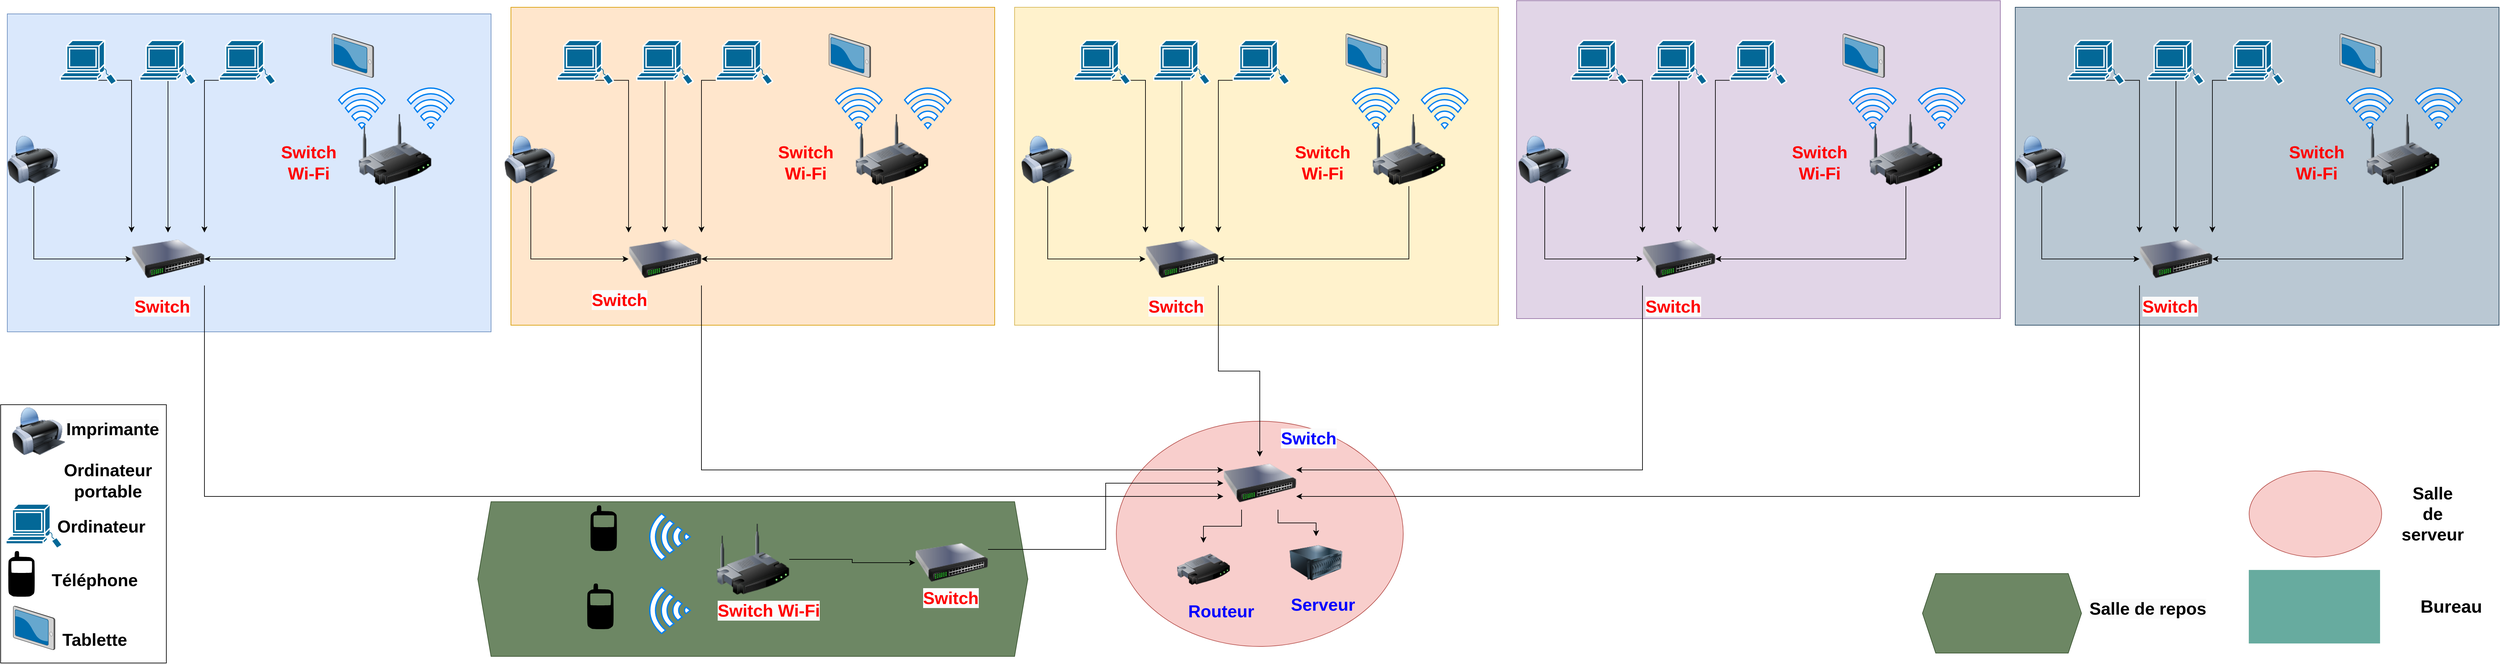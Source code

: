 <mxfile version="22.0.6" type="google">
  <diagram name="Page-1" id="Qns1BgG_zPjBIW_pc00a">
    <mxGraphModel grid="1" page="1" gridSize="10" guides="1" tooltips="1" connect="1" arrows="1" fold="1" pageScale="1" pageWidth="3800" pageHeight="1000" math="0" shadow="0">
      <root>
        <mxCell id="0" />
        <mxCell id="1" parent="0" />
        <mxCell id="weTA-WJjYGIkqLDmlpAC-170" value="" style="shape=hexagon;perimeter=hexagonPerimeter2;whiteSpace=wrap;html=1;fixedSize=1;fillColor=#6d8764;fontColor=#ffffff;strokeColor=#3A5431;" vertex="1" parent="1">
          <mxGeometry x="720" y="756.5" width="830" height="233.5" as="geometry" />
        </mxCell>
        <mxCell id="weTA-WJjYGIkqLDmlpAC-162" value="" style="rounded=0;whiteSpace=wrap;html=1;fillColor=#dae8fc;strokeColor=#6c8ebf;" vertex="1" parent="1">
          <mxGeometry x="10" y="20" width="730" height="480" as="geometry" />
        </mxCell>
        <mxCell id="weTA-WJjYGIkqLDmlpAC-163" value="" style="rounded=0;whiteSpace=wrap;html=1;fillColor=#ffe6cc;strokeColor=#d79b00;" vertex="1" parent="1">
          <mxGeometry x="770" y="10" width="730" height="480" as="geometry" />
        </mxCell>
        <mxCell id="weTA-WJjYGIkqLDmlpAC-164" value="" style="rounded=0;whiteSpace=wrap;html=1;fillColor=#fff2cc;strokeColor=#d6b656;" vertex="1" parent="1">
          <mxGeometry x="1530" y="10" width="730" height="480" as="geometry" />
        </mxCell>
        <mxCell id="weTA-WJjYGIkqLDmlpAC-165" value="" style="rounded=0;whiteSpace=wrap;html=1;fillColor=#e1d5e7;strokeColor=#9673a6;" vertex="1" parent="1">
          <mxGeometry x="2287.5" width="730" height="480" as="geometry" />
        </mxCell>
        <mxCell id="weTA-WJjYGIkqLDmlpAC-166" value="" style="rounded=0;whiteSpace=wrap;html=1;fillColor=#bac8d3;strokeColor=#23445d;" vertex="1" parent="1">
          <mxGeometry x="3040" y="10" width="730" height="480" as="geometry" />
        </mxCell>
        <mxCell id="weTA-WJjYGIkqLDmlpAC-130" value="" style="ellipse;whiteSpace=wrap;html=1;fillColor=#f8cecc;strokeColor=#b85450;" vertex="1" parent="1">
          <mxGeometry x="1683.54" y="635" width="432.93" height="340" as="geometry" />
        </mxCell>
        <mxCell id="weTA-WJjYGIkqLDmlpAC-15" value="" style="rounded=0;whiteSpace=wrap;html=1;" vertex="1" parent="1">
          <mxGeometry y="610" width="250" height="390" as="geometry" />
        </mxCell>
        <mxCell id="weTA-WJjYGIkqLDmlpAC-31" style="edgeStyle=orthogonalEdgeStyle;rounded=0;orthogonalLoop=1;jettySize=auto;html=1;exitX=0.5;exitY=0.9;exitDx=0;exitDy=0;exitPerimeter=0;entryX=0;entryY=0;entryDx=0;entryDy=0;" edge="1" parent="1" source="weTA-WJjYGIkqLDmlpAC-1" target="weTA-WJjYGIkqLDmlpAC-26">
          <mxGeometry relative="1" as="geometry" />
        </mxCell>
        <mxCell id="weTA-WJjYGIkqLDmlpAC-1" value="" style="shape=mxgraph.cisco.computers_and_peripherals.sun_workstation;html=1;pointerEvents=1;dashed=0;fillColor=#036897;strokeColor=#ffffff;strokeWidth=2;verticalLabelPosition=bottom;verticalAlign=top;align=center;outlineConnect=0;" vertex="1" parent="1">
          <mxGeometry x="90" y="60" width="85" height="67" as="geometry" />
        </mxCell>
        <mxCell id="weTA-WJjYGIkqLDmlpAC-32" style="edgeStyle=orthogonalEdgeStyle;rounded=0;orthogonalLoop=1;jettySize=auto;html=1;exitX=0.5;exitY=0.9;exitDx=0;exitDy=0;exitPerimeter=0;entryX=0.5;entryY=0;entryDx=0;entryDy=0;" edge="1" parent="1" source="weTA-WJjYGIkqLDmlpAC-2" target="weTA-WJjYGIkqLDmlpAC-26">
          <mxGeometry relative="1" as="geometry" />
        </mxCell>
        <mxCell id="weTA-WJjYGIkqLDmlpAC-2" value="" style="shape=mxgraph.cisco.computers_and_peripherals.sun_workstation;html=1;pointerEvents=1;dashed=0;fillColor=#036897;strokeColor=#ffffff;strokeWidth=2;verticalLabelPosition=bottom;verticalAlign=top;align=center;outlineConnect=0;" vertex="1" parent="1">
          <mxGeometry x="210" y="60" width="85" height="67" as="geometry" />
        </mxCell>
        <mxCell id="weTA-WJjYGIkqLDmlpAC-33" style="edgeStyle=orthogonalEdgeStyle;rounded=0;orthogonalLoop=1;jettySize=auto;html=1;exitX=0.5;exitY=0.9;exitDx=0;exitDy=0;exitPerimeter=0;entryX=1;entryY=0;entryDx=0;entryDy=0;" edge="1" parent="1" source="weTA-WJjYGIkqLDmlpAC-3" target="weTA-WJjYGIkqLDmlpAC-26">
          <mxGeometry relative="1" as="geometry" />
        </mxCell>
        <mxCell id="weTA-WJjYGIkqLDmlpAC-3" value="" style="shape=mxgraph.cisco.computers_and_peripherals.sun_workstation;html=1;pointerEvents=1;dashed=0;fillColor=#036897;strokeColor=#ffffff;strokeWidth=2;verticalLabelPosition=bottom;verticalAlign=top;align=center;outlineConnect=0;" vertex="1" parent="1">
          <mxGeometry x="330" y="60" width="85" height="67" as="geometry" />
        </mxCell>
        <mxCell id="weTA-WJjYGIkqLDmlpAC-35" style="edgeStyle=orthogonalEdgeStyle;rounded=0;orthogonalLoop=1;jettySize=auto;html=1;exitX=0.5;exitY=1;exitDx=0;exitDy=0;entryX=0;entryY=0.5;entryDx=0;entryDy=0;" edge="1" parent="1" source="weTA-WJjYGIkqLDmlpAC-4" target="weTA-WJjYGIkqLDmlpAC-26">
          <mxGeometry relative="1" as="geometry" />
        </mxCell>
        <mxCell id="weTA-WJjYGIkqLDmlpAC-4" value="" style="image;html=1;image=img/lib/clip_art/computers/Printer_128x128.png" vertex="1" parent="1">
          <mxGeometry x="10" y="200" width="80" height="80" as="geometry" />
        </mxCell>
        <mxCell id="weTA-WJjYGIkqLDmlpAC-5" value="" style="image;html=1;image=img/lib/clip_art/computers/Server_128x128.png" vertex="1" parent="1">
          <mxGeometry x="1945" y="808.5" width="80" height="80" as="geometry" />
        </mxCell>
        <mxCell id="weTA-WJjYGIkqLDmlpAC-7" value="" style="image;html=1;image=img/lib/clip_art/networking/Router_128x128.png" vertex="1" parent="1">
          <mxGeometry x="1775" y="818.5" width="80" height="80" as="geometry" />
        </mxCell>
        <mxCell id="weTA-WJjYGIkqLDmlpAC-134" style="edgeStyle=orthogonalEdgeStyle;rounded=0;orthogonalLoop=1;jettySize=auto;html=1;exitX=0.25;exitY=1;exitDx=0;exitDy=0;entryX=0.5;entryY=0;entryDx=0;entryDy=0;" edge="1" parent="1" source="weTA-WJjYGIkqLDmlpAC-8" target="weTA-WJjYGIkqLDmlpAC-7">
          <mxGeometry relative="1" as="geometry" />
        </mxCell>
        <mxCell id="weTA-WJjYGIkqLDmlpAC-135" style="edgeStyle=orthogonalEdgeStyle;rounded=0;orthogonalLoop=1;jettySize=auto;html=1;exitX=0.75;exitY=1;exitDx=0;exitDy=0;entryX=0.5;entryY=0;entryDx=0;entryDy=0;" edge="1" parent="1" source="weTA-WJjYGIkqLDmlpAC-8" target="weTA-WJjYGIkqLDmlpAC-5">
          <mxGeometry relative="1" as="geometry" />
        </mxCell>
        <mxCell id="weTA-WJjYGIkqLDmlpAC-8" value="" style="image;html=1;image=img/lib/clip_art/networking/Switch_128x128.png" vertex="1" parent="1">
          <mxGeometry x="1845" y="688.5" width="110" height="80" as="geometry" />
        </mxCell>
        <mxCell id="weTA-WJjYGIkqLDmlpAC-10" value="" style="shape=mxgraph.cisco.computers_and_peripherals.sun_workstation;html=1;pointerEvents=1;dashed=0;fillColor=#036897;strokeColor=#ffffff;strokeWidth=2;verticalLabelPosition=bottom;verticalAlign=top;align=center;outlineConnect=0;" vertex="1" parent="1">
          <mxGeometry x="8" y="760" width="85" height="67" as="geometry" />
        </mxCell>
        <mxCell id="weTA-WJjYGIkqLDmlpAC-11" value="" style="shape=mxgraph.signs.tech.cell_phone;html=1;pointerEvents=1;fillColor=#000000;strokeColor=none;verticalLabelPosition=bottom;verticalAlign=top;align=center;" vertex="1" parent="1">
          <mxGeometry x="11.46" y="831" width="40" height="69" as="geometry" />
        </mxCell>
        <mxCell id="weTA-WJjYGIkqLDmlpAC-34" style="edgeStyle=orthogonalEdgeStyle;rounded=0;orthogonalLoop=1;jettySize=auto;html=1;exitX=0.5;exitY=1;exitDx=0;exitDy=0;entryX=1;entryY=0.5;entryDx=0;entryDy=0;" edge="1" parent="1" source="weTA-WJjYGIkqLDmlpAC-12" target="weTA-WJjYGIkqLDmlpAC-26">
          <mxGeometry relative="1" as="geometry" />
        </mxCell>
        <mxCell id="weTA-WJjYGIkqLDmlpAC-12" value="" style="image;html=1;image=img/lib/clip_art/networking/Wireless_Router_128x128.png" vertex="1" parent="1">
          <mxGeometry x="540" y="170" width="110" height="110" as="geometry" />
        </mxCell>
        <mxCell id="weTA-WJjYGIkqLDmlpAC-14" value="" style="verticalLabelPosition=bottom;sketch=0;aspect=fixed;html=1;verticalAlign=top;strokeColor=none;align=center;outlineConnect=0;shape=mxgraph.citrix.tablet_2;" vertex="1" parent="1">
          <mxGeometry x="19.07" y="914" width="62.93" height="66" as="geometry" />
        </mxCell>
        <mxCell id="weTA-WJjYGIkqLDmlpAC-16" value="" style="shape=image;html=1;verticalAlign=top;verticalLabelPosition=bottom;labelBackgroundColor=#ffffff;imageAspect=0;aspect=fixed;image=https://cdn0.iconfinder.com/data/icons/luisance_pack/128/ordinateur_portable_eteint.png" vertex="1" parent="1">
          <mxGeometry x="8" y="670" width="98" height="98" as="geometry" />
        </mxCell>
        <mxCell id="weTA-WJjYGIkqLDmlpAC-17" value="&lt;font size=&quot;1&quot; style=&quot;&quot;&gt;&lt;b style=&quot;font-size: 26px;&quot;&gt;Ordinateur portable&lt;/b&gt;&lt;/font&gt;" style="text;strokeColor=none;align=center;fillColor=none;html=1;verticalAlign=middle;whiteSpace=wrap;rounded=0;" vertex="1" parent="1">
          <mxGeometry x="132" y="710" width="60" height="30" as="geometry" />
        </mxCell>
        <mxCell id="weTA-WJjYGIkqLDmlpAC-18" value="&lt;font size=&quot;1&quot; style=&quot;&quot;&gt;&lt;b style=&quot;font-size: 26px;&quot;&gt;Ordinateur&lt;/b&gt;&lt;/font&gt;" style="text;strokeColor=none;align=center;fillColor=none;html=1;verticalAlign=middle;whiteSpace=wrap;rounded=0;" vertex="1" parent="1">
          <mxGeometry x="122" y="778.5" width="60" height="30" as="geometry" />
        </mxCell>
        <mxCell id="weTA-WJjYGIkqLDmlpAC-19" value="&lt;font style=&quot;font-size: 26px;&quot;&gt;&lt;b&gt;Téléphone&lt;/b&gt;&lt;/font&gt;" style="text;strokeColor=none;align=center;fillColor=none;html=1;verticalAlign=middle;whiteSpace=wrap;rounded=0;" vertex="1" parent="1">
          <mxGeometry x="112" y="860" width="60" height="30" as="geometry" />
        </mxCell>
        <mxCell id="weTA-WJjYGIkqLDmlpAC-20" value="&lt;font style=&quot;font-size: 26px;&quot;&gt;&lt;b&gt;Tablette&lt;/b&gt;&lt;/font&gt;" style="text;strokeColor=none;align=center;fillColor=none;html=1;verticalAlign=middle;whiteSpace=wrap;rounded=0;" vertex="1" parent="1">
          <mxGeometry x="112" y="950" width="60" height="30" as="geometry" />
        </mxCell>
        <mxCell id="weTA-WJjYGIkqLDmlpAC-126" style="edgeStyle=orthogonalEdgeStyle;rounded=0;orthogonalLoop=1;jettySize=auto;html=1;exitX=1;exitY=1;exitDx=0;exitDy=0;entryX=0;entryY=0.75;entryDx=0;entryDy=0;" edge="1" parent="1" source="weTA-WJjYGIkqLDmlpAC-26" target="weTA-WJjYGIkqLDmlpAC-8">
          <mxGeometry relative="1" as="geometry" />
        </mxCell>
        <mxCell id="weTA-WJjYGIkqLDmlpAC-26" value="" style="image;html=1;image=img/lib/clip_art/networking/Switch_128x128.png" vertex="1" parent="1">
          <mxGeometry x="197.5" y="350" width="110" height="80" as="geometry" />
        </mxCell>
        <mxCell id="weTA-WJjYGIkqLDmlpAC-27" value="" style="verticalLabelPosition=bottom;sketch=0;aspect=fixed;html=1;verticalAlign=top;strokeColor=none;align=center;outlineConnect=0;shape=mxgraph.citrix.tablet_2;" vertex="1" parent="1">
          <mxGeometry x="500" y="50" width="62.93" height="66" as="geometry" />
        </mxCell>
        <mxCell id="weTA-WJjYGIkqLDmlpAC-28" value="" style="shape=image;html=1;verticalAlign=top;verticalLabelPosition=bottom;labelBackgroundColor=#ffffff;imageAspect=0;aspect=fixed;image=https://cdn0.iconfinder.com/data/icons/luisance_pack/128/ordinateur_portable_eteint.png" vertex="1" parent="1">
          <mxGeometry x="600" y="34" width="98" height="98" as="geometry" />
        </mxCell>
        <mxCell id="weTA-WJjYGIkqLDmlpAC-29" value="" style="html=1;verticalLabelPosition=bottom;align=center;labelBackgroundColor=#ffffff;verticalAlign=top;strokeWidth=2;strokeColor=#0080F0;shadow=0;dashed=0;shape=mxgraph.ios7.icons.wifi;pointerEvents=1" vertex="1" parent="1">
          <mxGeometry x="510" y="132" width="70" height="61" as="geometry" />
        </mxCell>
        <mxCell id="weTA-WJjYGIkqLDmlpAC-30" value="" style="html=1;verticalLabelPosition=bottom;align=center;labelBackgroundColor=#ffffff;verticalAlign=top;strokeWidth=2;strokeColor=#0080F0;shadow=0;dashed=0;shape=mxgraph.ios7.icons.wifi;pointerEvents=1" vertex="1" parent="1">
          <mxGeometry x="614" y="132" width="70" height="61" as="geometry" />
        </mxCell>
        <mxCell id="weTA-WJjYGIkqLDmlpAC-37" value="&lt;span style=&quot;font-size: 26px;&quot;&gt;&lt;b&gt;&lt;font color=&quot;#ff0000&quot;&gt;Switch Wi-Fi&lt;/font&gt;&lt;/b&gt;&lt;/span&gt;" style="text;strokeColor=none;align=center;fillColor=none;html=1;verticalAlign=middle;whiteSpace=wrap;rounded=0;" vertex="1" parent="1">
          <mxGeometry x="415" y="230" width="100" height="30" as="geometry" />
        </mxCell>
        <mxCell id="weTA-WJjYGIkqLDmlpAC-38" value="" style="image;html=1;image=img/lib/clip_art/computers/Printer_128x128.png" vertex="1" parent="1">
          <mxGeometry x="17" y="610" width="80" height="80" as="geometry" />
        </mxCell>
        <mxCell id="weTA-WJjYGIkqLDmlpAC-39" value="&lt;b style=&quot;border-color: var(--border-color); color: rgb(0, 0, 0); font-family: Helvetica; font-style: normal; font-variant-ligatures: normal; font-variant-caps: normal; letter-spacing: normal; orphans: 2; text-align: center; text-indent: 0px; text-transform: none; widows: 2; word-spacing: 0px; -webkit-text-stroke-width: 0px; background-color: rgb(251, 251, 251); text-decoration-thickness: initial; text-decoration-style: initial; text-decoration-color: initial; font-size: 26px;&quot;&gt;Imprimante&lt;/b&gt;" style="text;whiteSpace=wrap;html=1;" vertex="1" parent="1">
          <mxGeometry x="97" y="625" width="280" height="50" as="geometry" />
        </mxCell>
        <mxCell id="weTA-WJjYGIkqLDmlpAC-40" value="&lt;b style=&quot;border-color: var(--border-color); color: rgb(0, 0, 0); font-family: Helvetica; font-size: 26px; font-style: normal; font-variant-ligatures: normal; font-variant-caps: normal; letter-spacing: normal; orphans: 2; text-align: center; text-indent: 0px; text-transform: none; widows: 2; word-spacing: 0px; -webkit-text-stroke-width: 0px; background-color: rgb(251, 251, 251); text-decoration-thickness: initial; text-decoration-style: initial; text-decoration-color: initial;&quot;&gt;&lt;font color=&quot;#ff0000&quot; style=&quot;border-color: var(--border-color);&quot;&gt;Switch&lt;br&gt;&lt;/font&gt;&lt;/b&gt;" style="text;whiteSpace=wrap;html=1;" vertex="1" parent="1">
          <mxGeometry x="200" y="440" width="190" height="50" as="geometry" />
        </mxCell>
        <mxCell id="weTA-WJjYGIkqLDmlpAC-57" style="edgeStyle=orthogonalEdgeStyle;rounded=0;orthogonalLoop=1;jettySize=auto;html=1;exitX=0.5;exitY=0.9;exitDx=0;exitDy=0;exitPerimeter=0;entryX=0;entryY=0;entryDx=0;entryDy=0;" edge="1" parent="1" source="weTA-WJjYGIkqLDmlpAC-58" target="weTA-WJjYGIkqLDmlpAC-67">
          <mxGeometry relative="1" as="geometry" />
        </mxCell>
        <mxCell id="weTA-WJjYGIkqLDmlpAC-58" value="" style="shape=mxgraph.cisco.computers_and_peripherals.sun_workstation;html=1;pointerEvents=1;dashed=0;fillColor=#036897;strokeColor=#ffffff;strokeWidth=2;verticalLabelPosition=bottom;verticalAlign=top;align=center;outlineConnect=0;" vertex="1" parent="1">
          <mxGeometry x="840" y="60" width="85" height="67" as="geometry" />
        </mxCell>
        <mxCell id="weTA-WJjYGIkqLDmlpAC-59" style="edgeStyle=orthogonalEdgeStyle;rounded=0;orthogonalLoop=1;jettySize=auto;html=1;exitX=0.5;exitY=0.9;exitDx=0;exitDy=0;exitPerimeter=0;entryX=0.5;entryY=0;entryDx=0;entryDy=0;" edge="1" parent="1" source="weTA-WJjYGIkqLDmlpAC-60" target="weTA-WJjYGIkqLDmlpAC-67">
          <mxGeometry relative="1" as="geometry" />
        </mxCell>
        <mxCell id="weTA-WJjYGIkqLDmlpAC-60" value="" style="shape=mxgraph.cisco.computers_and_peripherals.sun_workstation;html=1;pointerEvents=1;dashed=0;fillColor=#036897;strokeColor=#ffffff;strokeWidth=2;verticalLabelPosition=bottom;verticalAlign=top;align=center;outlineConnect=0;" vertex="1" parent="1">
          <mxGeometry x="960" y="60" width="85" height="67" as="geometry" />
        </mxCell>
        <mxCell id="weTA-WJjYGIkqLDmlpAC-61" style="edgeStyle=orthogonalEdgeStyle;rounded=0;orthogonalLoop=1;jettySize=auto;html=1;exitX=0.5;exitY=0.9;exitDx=0;exitDy=0;exitPerimeter=0;entryX=1;entryY=0;entryDx=0;entryDy=0;" edge="1" parent="1" source="weTA-WJjYGIkqLDmlpAC-62" target="weTA-WJjYGIkqLDmlpAC-67">
          <mxGeometry relative="1" as="geometry" />
        </mxCell>
        <mxCell id="weTA-WJjYGIkqLDmlpAC-62" value="" style="shape=mxgraph.cisco.computers_and_peripherals.sun_workstation;html=1;pointerEvents=1;dashed=0;fillColor=#036897;strokeColor=#ffffff;strokeWidth=2;verticalLabelPosition=bottom;verticalAlign=top;align=center;outlineConnect=0;" vertex="1" parent="1">
          <mxGeometry x="1080" y="60" width="85" height="67" as="geometry" />
        </mxCell>
        <mxCell id="weTA-WJjYGIkqLDmlpAC-63" style="edgeStyle=orthogonalEdgeStyle;rounded=0;orthogonalLoop=1;jettySize=auto;html=1;exitX=0.5;exitY=1;exitDx=0;exitDy=0;entryX=0;entryY=0.5;entryDx=0;entryDy=0;" edge="1" parent="1" source="weTA-WJjYGIkqLDmlpAC-64" target="weTA-WJjYGIkqLDmlpAC-67">
          <mxGeometry relative="1" as="geometry" />
        </mxCell>
        <mxCell id="weTA-WJjYGIkqLDmlpAC-64" value="" style="image;html=1;image=img/lib/clip_art/computers/Printer_128x128.png" vertex="1" parent="1">
          <mxGeometry x="760" y="200" width="80" height="80" as="geometry" />
        </mxCell>
        <mxCell id="weTA-WJjYGIkqLDmlpAC-65" style="edgeStyle=orthogonalEdgeStyle;rounded=0;orthogonalLoop=1;jettySize=auto;html=1;exitX=0.5;exitY=1;exitDx=0;exitDy=0;entryX=1;entryY=0.5;entryDx=0;entryDy=0;" edge="1" parent="1" source="weTA-WJjYGIkqLDmlpAC-66" target="weTA-WJjYGIkqLDmlpAC-67">
          <mxGeometry relative="1" as="geometry" />
        </mxCell>
        <mxCell id="weTA-WJjYGIkqLDmlpAC-66" value="" style="image;html=1;image=img/lib/clip_art/networking/Wireless_Router_128x128.png" vertex="1" parent="1">
          <mxGeometry x="1290" y="170" width="110" height="110" as="geometry" />
        </mxCell>
        <mxCell id="weTA-WJjYGIkqLDmlpAC-125" style="edgeStyle=orthogonalEdgeStyle;rounded=0;orthogonalLoop=1;jettySize=auto;html=1;exitX=1;exitY=1;exitDx=0;exitDy=0;entryX=0;entryY=0.25;entryDx=0;entryDy=0;" edge="1" parent="1" source="weTA-WJjYGIkqLDmlpAC-67" target="weTA-WJjYGIkqLDmlpAC-8">
          <mxGeometry relative="1" as="geometry" />
        </mxCell>
        <mxCell id="weTA-WJjYGIkqLDmlpAC-67" value="" style="image;html=1;image=img/lib/clip_art/networking/Switch_128x128.png" vertex="1" parent="1">
          <mxGeometry x="947.5" y="350" width="110" height="80" as="geometry" />
        </mxCell>
        <mxCell id="weTA-WJjYGIkqLDmlpAC-68" value="" style="verticalLabelPosition=bottom;sketch=0;aspect=fixed;html=1;verticalAlign=top;strokeColor=none;align=center;outlineConnect=0;shape=mxgraph.citrix.tablet_2;" vertex="1" parent="1">
          <mxGeometry x="1250" y="50" width="62.93" height="66" as="geometry" />
        </mxCell>
        <mxCell id="weTA-WJjYGIkqLDmlpAC-69" value="" style="shape=image;html=1;verticalAlign=top;verticalLabelPosition=bottom;labelBackgroundColor=#ffffff;imageAspect=0;aspect=fixed;image=https://cdn0.iconfinder.com/data/icons/luisance_pack/128/ordinateur_portable_eteint.png" vertex="1" parent="1">
          <mxGeometry x="1350" y="34" width="98" height="98" as="geometry" />
        </mxCell>
        <mxCell id="weTA-WJjYGIkqLDmlpAC-70" value="" style="html=1;verticalLabelPosition=bottom;align=center;labelBackgroundColor=#ffffff;verticalAlign=top;strokeWidth=2;strokeColor=#0080F0;shadow=0;dashed=0;shape=mxgraph.ios7.icons.wifi;pointerEvents=1" vertex="1" parent="1">
          <mxGeometry x="1260" y="132" width="70" height="61" as="geometry" />
        </mxCell>
        <mxCell id="weTA-WJjYGIkqLDmlpAC-71" value="" style="html=1;verticalLabelPosition=bottom;align=center;labelBackgroundColor=#ffffff;verticalAlign=top;strokeWidth=2;strokeColor=#0080F0;shadow=0;dashed=0;shape=mxgraph.ios7.icons.wifi;pointerEvents=1" vertex="1" parent="1">
          <mxGeometry x="1364" y="132" width="70" height="61" as="geometry" />
        </mxCell>
        <mxCell id="weTA-WJjYGIkqLDmlpAC-72" value="&lt;span style=&quot;font-size: 26px;&quot;&gt;&lt;b&gt;&lt;font color=&quot;#ff0000&quot;&gt;Switch Wi-Fi&lt;/font&gt;&lt;/b&gt;&lt;/span&gt;" style="text;strokeColor=none;align=center;fillColor=none;html=1;verticalAlign=middle;whiteSpace=wrap;rounded=0;" vertex="1" parent="1">
          <mxGeometry x="1165" y="230" width="100" height="30" as="geometry" />
        </mxCell>
        <mxCell id="weTA-WJjYGIkqLDmlpAC-73" value="&lt;b style=&quot;border-color: var(--border-color); color: rgb(0, 0, 0); font-family: Helvetica; font-size: 26px; font-style: normal; font-variant-ligatures: normal; font-variant-caps: normal; letter-spacing: normal; orphans: 2; text-align: center; text-indent: 0px; text-transform: none; widows: 2; word-spacing: 0px; -webkit-text-stroke-width: 0px; background-color: rgb(251, 251, 251); text-decoration-thickness: initial; text-decoration-style: initial; text-decoration-color: initial;&quot;&gt;&lt;font color=&quot;#ff0000&quot; style=&quot;border-color: var(--border-color);&quot;&gt;Switch&lt;br&gt;&lt;/font&gt;&lt;/b&gt;" style="text;whiteSpace=wrap;html=1;" vertex="1" parent="1">
          <mxGeometry x="890" y="430" width="190" height="50" as="geometry" />
        </mxCell>
        <mxCell id="weTA-WJjYGIkqLDmlpAC-74" style="edgeStyle=orthogonalEdgeStyle;rounded=0;orthogonalLoop=1;jettySize=auto;html=1;exitX=0.5;exitY=0.9;exitDx=0;exitDy=0;exitPerimeter=0;entryX=0;entryY=0;entryDx=0;entryDy=0;" edge="1" parent="1" source="weTA-WJjYGIkqLDmlpAC-75" target="weTA-WJjYGIkqLDmlpAC-84">
          <mxGeometry relative="1" as="geometry" />
        </mxCell>
        <mxCell id="weTA-WJjYGIkqLDmlpAC-75" value="" style="shape=mxgraph.cisco.computers_and_peripherals.sun_workstation;html=1;pointerEvents=1;dashed=0;fillColor=#036897;strokeColor=#ffffff;strokeWidth=2;verticalLabelPosition=bottom;verticalAlign=top;align=center;outlineConnect=0;" vertex="1" parent="1">
          <mxGeometry x="1620" y="60" width="85" height="67" as="geometry" />
        </mxCell>
        <mxCell id="weTA-WJjYGIkqLDmlpAC-76" style="edgeStyle=orthogonalEdgeStyle;rounded=0;orthogonalLoop=1;jettySize=auto;html=1;exitX=0.5;exitY=0.9;exitDx=0;exitDy=0;exitPerimeter=0;entryX=0.5;entryY=0;entryDx=0;entryDy=0;" edge="1" parent="1" source="weTA-WJjYGIkqLDmlpAC-77" target="weTA-WJjYGIkqLDmlpAC-84">
          <mxGeometry relative="1" as="geometry" />
        </mxCell>
        <mxCell id="weTA-WJjYGIkqLDmlpAC-77" value="" style="shape=mxgraph.cisco.computers_and_peripherals.sun_workstation;html=1;pointerEvents=1;dashed=0;fillColor=#036897;strokeColor=#ffffff;strokeWidth=2;verticalLabelPosition=bottom;verticalAlign=top;align=center;outlineConnect=0;" vertex="1" parent="1">
          <mxGeometry x="1740" y="60" width="85" height="67" as="geometry" />
        </mxCell>
        <mxCell id="weTA-WJjYGIkqLDmlpAC-78" style="edgeStyle=orthogonalEdgeStyle;rounded=0;orthogonalLoop=1;jettySize=auto;html=1;exitX=0.5;exitY=0.9;exitDx=0;exitDy=0;exitPerimeter=0;entryX=1;entryY=0;entryDx=0;entryDy=0;" edge="1" parent="1" source="weTA-WJjYGIkqLDmlpAC-79" target="weTA-WJjYGIkqLDmlpAC-84">
          <mxGeometry relative="1" as="geometry" />
        </mxCell>
        <mxCell id="weTA-WJjYGIkqLDmlpAC-79" value="" style="shape=mxgraph.cisco.computers_and_peripherals.sun_workstation;html=1;pointerEvents=1;dashed=0;fillColor=#036897;strokeColor=#ffffff;strokeWidth=2;verticalLabelPosition=bottom;verticalAlign=top;align=center;outlineConnect=0;" vertex="1" parent="1">
          <mxGeometry x="1860" y="60" width="85" height="67" as="geometry" />
        </mxCell>
        <mxCell id="weTA-WJjYGIkqLDmlpAC-80" style="edgeStyle=orthogonalEdgeStyle;rounded=0;orthogonalLoop=1;jettySize=auto;html=1;exitX=0.5;exitY=1;exitDx=0;exitDy=0;entryX=0;entryY=0.5;entryDx=0;entryDy=0;" edge="1" parent="1" source="weTA-WJjYGIkqLDmlpAC-81" target="weTA-WJjYGIkqLDmlpAC-84">
          <mxGeometry relative="1" as="geometry" />
        </mxCell>
        <mxCell id="weTA-WJjYGIkqLDmlpAC-81" value="" style="image;html=1;image=img/lib/clip_art/computers/Printer_128x128.png" vertex="1" parent="1">
          <mxGeometry x="1540" y="200" width="80" height="80" as="geometry" />
        </mxCell>
        <mxCell id="weTA-WJjYGIkqLDmlpAC-82" style="edgeStyle=orthogonalEdgeStyle;rounded=0;orthogonalLoop=1;jettySize=auto;html=1;exitX=0.5;exitY=1;exitDx=0;exitDy=0;entryX=1;entryY=0.5;entryDx=0;entryDy=0;" edge="1" parent="1" source="weTA-WJjYGIkqLDmlpAC-83" target="weTA-WJjYGIkqLDmlpAC-84">
          <mxGeometry relative="1" as="geometry" />
        </mxCell>
        <mxCell id="weTA-WJjYGIkqLDmlpAC-83" value="" style="image;html=1;image=img/lib/clip_art/networking/Wireless_Router_128x128.png" vertex="1" parent="1">
          <mxGeometry x="2070" y="170" width="110" height="110" as="geometry" />
        </mxCell>
        <mxCell id="weTA-WJjYGIkqLDmlpAC-127" style="edgeStyle=orthogonalEdgeStyle;rounded=0;orthogonalLoop=1;jettySize=auto;html=1;exitX=1;exitY=1;exitDx=0;exitDy=0;entryX=0.5;entryY=0;entryDx=0;entryDy=0;" edge="1" parent="1" source="weTA-WJjYGIkqLDmlpAC-84" target="weTA-WJjYGIkqLDmlpAC-8">
          <mxGeometry relative="1" as="geometry" />
        </mxCell>
        <mxCell id="weTA-WJjYGIkqLDmlpAC-84" value="" style="image;html=1;image=img/lib/clip_art/networking/Switch_128x128.png" vertex="1" parent="1">
          <mxGeometry x="1727.5" y="350" width="110" height="80" as="geometry" />
        </mxCell>
        <mxCell id="weTA-WJjYGIkqLDmlpAC-85" value="" style="verticalLabelPosition=bottom;sketch=0;aspect=fixed;html=1;verticalAlign=top;strokeColor=none;align=center;outlineConnect=0;shape=mxgraph.citrix.tablet_2;" vertex="1" parent="1">
          <mxGeometry x="2030" y="50" width="62.93" height="66" as="geometry" />
        </mxCell>
        <mxCell id="weTA-WJjYGIkqLDmlpAC-86" value="" style="shape=image;html=1;verticalAlign=top;verticalLabelPosition=bottom;labelBackgroundColor=#ffffff;imageAspect=0;aspect=fixed;image=https://cdn0.iconfinder.com/data/icons/luisance_pack/128/ordinateur_portable_eteint.png" vertex="1" parent="1">
          <mxGeometry x="2130" y="34" width="98" height="98" as="geometry" />
        </mxCell>
        <mxCell id="weTA-WJjYGIkqLDmlpAC-87" value="" style="html=1;verticalLabelPosition=bottom;align=center;labelBackgroundColor=#ffffff;verticalAlign=top;strokeWidth=2;strokeColor=#0080F0;shadow=0;dashed=0;shape=mxgraph.ios7.icons.wifi;pointerEvents=1" vertex="1" parent="1">
          <mxGeometry x="2040" y="132" width="70" height="61" as="geometry" />
        </mxCell>
        <mxCell id="weTA-WJjYGIkqLDmlpAC-88" value="" style="html=1;verticalLabelPosition=bottom;align=center;labelBackgroundColor=#ffffff;verticalAlign=top;strokeWidth=2;strokeColor=#0080F0;shadow=0;dashed=0;shape=mxgraph.ios7.icons.wifi;pointerEvents=1" vertex="1" parent="1">
          <mxGeometry x="2144" y="132" width="70" height="61" as="geometry" />
        </mxCell>
        <mxCell id="weTA-WJjYGIkqLDmlpAC-89" value="&lt;span style=&quot;font-size: 26px;&quot;&gt;&lt;b&gt;&lt;font color=&quot;#ff0000&quot;&gt;Switch Wi-Fi&lt;/font&gt;&lt;/b&gt;&lt;/span&gt;" style="text;strokeColor=none;align=center;fillColor=none;html=1;verticalAlign=middle;whiteSpace=wrap;rounded=0;" vertex="1" parent="1">
          <mxGeometry x="1945" y="230" width="100" height="30" as="geometry" />
        </mxCell>
        <mxCell id="weTA-WJjYGIkqLDmlpAC-90" value="&lt;b style=&quot;border-color: var(--border-color); color: rgb(0, 0, 0); font-family: Helvetica; font-size: 26px; font-style: normal; font-variant-ligatures: normal; font-variant-caps: normal; letter-spacing: normal; orphans: 2; text-align: center; text-indent: 0px; text-transform: none; widows: 2; word-spacing: 0px; -webkit-text-stroke-width: 0px; background-color: rgb(251, 251, 251); text-decoration-thickness: initial; text-decoration-style: initial; text-decoration-color: initial;&quot;&gt;&lt;font color=&quot;#ff0000&quot; style=&quot;border-color: var(--border-color);&quot;&gt;Switch&lt;br&gt;&lt;/font&gt;&lt;/b&gt;" style="text;whiteSpace=wrap;html=1;" vertex="1" parent="1">
          <mxGeometry x="1730" y="440" width="190" height="50" as="geometry" />
        </mxCell>
        <mxCell id="weTA-WJjYGIkqLDmlpAC-91" style="edgeStyle=orthogonalEdgeStyle;rounded=0;orthogonalLoop=1;jettySize=auto;html=1;exitX=0.5;exitY=0.9;exitDx=0;exitDy=0;exitPerimeter=0;entryX=0;entryY=0;entryDx=0;entryDy=0;" edge="1" parent="1" source="weTA-WJjYGIkqLDmlpAC-92" target="weTA-WJjYGIkqLDmlpAC-101">
          <mxGeometry relative="1" as="geometry" />
        </mxCell>
        <mxCell id="weTA-WJjYGIkqLDmlpAC-92" value="" style="shape=mxgraph.cisco.computers_and_peripherals.sun_workstation;html=1;pointerEvents=1;dashed=0;fillColor=#036897;strokeColor=#ffffff;strokeWidth=2;verticalLabelPosition=bottom;verticalAlign=top;align=center;outlineConnect=0;" vertex="1" parent="1">
          <mxGeometry x="2370" y="60" width="85" height="67" as="geometry" />
        </mxCell>
        <mxCell id="weTA-WJjYGIkqLDmlpAC-93" style="edgeStyle=orthogonalEdgeStyle;rounded=0;orthogonalLoop=1;jettySize=auto;html=1;exitX=0.5;exitY=0.9;exitDx=0;exitDy=0;exitPerimeter=0;entryX=0.5;entryY=0;entryDx=0;entryDy=0;" edge="1" parent="1" source="weTA-WJjYGIkqLDmlpAC-94" target="weTA-WJjYGIkqLDmlpAC-101">
          <mxGeometry relative="1" as="geometry" />
        </mxCell>
        <mxCell id="weTA-WJjYGIkqLDmlpAC-94" value="" style="shape=mxgraph.cisco.computers_and_peripherals.sun_workstation;html=1;pointerEvents=1;dashed=0;fillColor=#036897;strokeColor=#ffffff;strokeWidth=2;verticalLabelPosition=bottom;verticalAlign=top;align=center;outlineConnect=0;" vertex="1" parent="1">
          <mxGeometry x="2490" y="60" width="85" height="67" as="geometry" />
        </mxCell>
        <mxCell id="weTA-WJjYGIkqLDmlpAC-95" style="edgeStyle=orthogonalEdgeStyle;rounded=0;orthogonalLoop=1;jettySize=auto;html=1;exitX=0.5;exitY=0.9;exitDx=0;exitDy=0;exitPerimeter=0;entryX=1;entryY=0;entryDx=0;entryDy=0;" edge="1" parent="1" source="weTA-WJjYGIkqLDmlpAC-96" target="weTA-WJjYGIkqLDmlpAC-101">
          <mxGeometry relative="1" as="geometry" />
        </mxCell>
        <mxCell id="weTA-WJjYGIkqLDmlpAC-96" value="" style="shape=mxgraph.cisco.computers_and_peripherals.sun_workstation;html=1;pointerEvents=1;dashed=0;fillColor=#036897;strokeColor=#ffffff;strokeWidth=2;verticalLabelPosition=bottom;verticalAlign=top;align=center;outlineConnect=0;" vertex="1" parent="1">
          <mxGeometry x="2610" y="60" width="85" height="67" as="geometry" />
        </mxCell>
        <mxCell id="weTA-WJjYGIkqLDmlpAC-97" style="edgeStyle=orthogonalEdgeStyle;rounded=0;orthogonalLoop=1;jettySize=auto;html=1;exitX=0.5;exitY=1;exitDx=0;exitDy=0;entryX=0;entryY=0.5;entryDx=0;entryDy=0;" edge="1" parent="1" source="weTA-WJjYGIkqLDmlpAC-98" target="weTA-WJjYGIkqLDmlpAC-101">
          <mxGeometry relative="1" as="geometry" />
        </mxCell>
        <mxCell id="weTA-WJjYGIkqLDmlpAC-98" value="" style="image;html=1;image=img/lib/clip_art/computers/Printer_128x128.png" vertex="1" parent="1">
          <mxGeometry x="2290" y="200" width="80" height="80" as="geometry" />
        </mxCell>
        <mxCell id="weTA-WJjYGIkqLDmlpAC-99" style="edgeStyle=orthogonalEdgeStyle;rounded=0;orthogonalLoop=1;jettySize=auto;html=1;exitX=0.5;exitY=1;exitDx=0;exitDy=0;entryX=1;entryY=0.5;entryDx=0;entryDy=0;" edge="1" parent="1" source="weTA-WJjYGIkqLDmlpAC-100" target="weTA-WJjYGIkqLDmlpAC-101">
          <mxGeometry relative="1" as="geometry" />
        </mxCell>
        <mxCell id="weTA-WJjYGIkqLDmlpAC-100" value="" style="image;html=1;image=img/lib/clip_art/networking/Wireless_Router_128x128.png" vertex="1" parent="1">
          <mxGeometry x="2820" y="170" width="110" height="110" as="geometry" />
        </mxCell>
        <mxCell id="weTA-WJjYGIkqLDmlpAC-128" style="edgeStyle=orthogonalEdgeStyle;rounded=0;orthogonalLoop=1;jettySize=auto;html=1;exitX=0;exitY=1;exitDx=0;exitDy=0;entryX=1;entryY=0.25;entryDx=0;entryDy=0;" edge="1" parent="1" source="weTA-WJjYGIkqLDmlpAC-101" target="weTA-WJjYGIkqLDmlpAC-8">
          <mxGeometry relative="1" as="geometry" />
        </mxCell>
        <mxCell id="weTA-WJjYGIkqLDmlpAC-101" value="" style="image;html=1;image=img/lib/clip_art/networking/Switch_128x128.png" vertex="1" parent="1">
          <mxGeometry x="2477.5" y="350" width="110" height="80" as="geometry" />
        </mxCell>
        <mxCell id="weTA-WJjYGIkqLDmlpAC-102" value="" style="verticalLabelPosition=bottom;sketch=0;aspect=fixed;html=1;verticalAlign=top;strokeColor=none;align=center;outlineConnect=0;shape=mxgraph.citrix.tablet_2;" vertex="1" parent="1">
          <mxGeometry x="2780" y="50" width="62.93" height="66" as="geometry" />
        </mxCell>
        <mxCell id="weTA-WJjYGIkqLDmlpAC-103" value="" style="shape=image;html=1;verticalAlign=top;verticalLabelPosition=bottom;labelBackgroundColor=#ffffff;imageAspect=0;aspect=fixed;image=https://cdn0.iconfinder.com/data/icons/luisance_pack/128/ordinateur_portable_eteint.png" vertex="1" parent="1">
          <mxGeometry x="2880" y="34" width="98" height="98" as="geometry" />
        </mxCell>
        <mxCell id="weTA-WJjYGIkqLDmlpAC-104" value="" style="html=1;verticalLabelPosition=bottom;align=center;labelBackgroundColor=#ffffff;verticalAlign=top;strokeWidth=2;strokeColor=#0080F0;shadow=0;dashed=0;shape=mxgraph.ios7.icons.wifi;pointerEvents=1" vertex="1" parent="1">
          <mxGeometry x="2790" y="132" width="70" height="61" as="geometry" />
        </mxCell>
        <mxCell id="weTA-WJjYGIkqLDmlpAC-105" value="" style="html=1;verticalLabelPosition=bottom;align=center;labelBackgroundColor=#ffffff;verticalAlign=top;strokeWidth=2;strokeColor=#0080F0;shadow=0;dashed=0;shape=mxgraph.ios7.icons.wifi;pointerEvents=1" vertex="1" parent="1">
          <mxGeometry x="2894" y="132" width="70" height="61" as="geometry" />
        </mxCell>
        <mxCell id="weTA-WJjYGIkqLDmlpAC-106" value="&lt;span style=&quot;font-size: 26px;&quot;&gt;&lt;b&gt;&lt;font color=&quot;#ff0000&quot;&gt;Switch Wi-Fi&lt;/font&gt;&lt;/b&gt;&lt;/span&gt;" style="text;strokeColor=none;align=center;fillColor=none;html=1;verticalAlign=middle;whiteSpace=wrap;rounded=0;" vertex="1" parent="1">
          <mxGeometry x="2695" y="230" width="100" height="30" as="geometry" />
        </mxCell>
        <mxCell id="weTA-WJjYGIkqLDmlpAC-107" value="&lt;b style=&quot;border-color: var(--border-color); color: rgb(0, 0, 0); font-family: Helvetica; font-size: 26px; font-style: normal; font-variant-ligatures: normal; font-variant-caps: normal; letter-spacing: normal; orphans: 2; text-align: center; text-indent: 0px; text-transform: none; widows: 2; word-spacing: 0px; -webkit-text-stroke-width: 0px; background-color: rgb(251, 251, 251); text-decoration-thickness: initial; text-decoration-style: initial; text-decoration-color: initial;&quot;&gt;&lt;font color=&quot;#ff0000&quot; style=&quot;border-color: var(--border-color);&quot;&gt;Switch&lt;br&gt;&lt;/font&gt;&lt;/b&gt;" style="text;whiteSpace=wrap;html=1;" vertex="1" parent="1">
          <mxGeometry x="2480" y="440" width="190" height="50" as="geometry" />
        </mxCell>
        <mxCell id="weTA-WJjYGIkqLDmlpAC-108" style="edgeStyle=orthogonalEdgeStyle;rounded=0;orthogonalLoop=1;jettySize=auto;html=1;exitX=0.5;exitY=0.9;exitDx=0;exitDy=0;exitPerimeter=0;entryX=0;entryY=0;entryDx=0;entryDy=0;" edge="1" parent="1" source="weTA-WJjYGIkqLDmlpAC-109" target="weTA-WJjYGIkqLDmlpAC-118">
          <mxGeometry relative="1" as="geometry" />
        </mxCell>
        <mxCell id="weTA-WJjYGIkqLDmlpAC-109" value="" style="shape=mxgraph.cisco.computers_and_peripherals.sun_workstation;html=1;pointerEvents=1;dashed=0;fillColor=#036897;strokeColor=#ffffff;strokeWidth=2;verticalLabelPosition=bottom;verticalAlign=top;align=center;outlineConnect=0;" vertex="1" parent="1">
          <mxGeometry x="3120" y="60" width="85" height="67" as="geometry" />
        </mxCell>
        <mxCell id="weTA-WJjYGIkqLDmlpAC-110" style="edgeStyle=orthogonalEdgeStyle;rounded=0;orthogonalLoop=1;jettySize=auto;html=1;exitX=0.5;exitY=0.9;exitDx=0;exitDy=0;exitPerimeter=0;entryX=0.5;entryY=0;entryDx=0;entryDy=0;" edge="1" parent="1" source="weTA-WJjYGIkqLDmlpAC-111" target="weTA-WJjYGIkqLDmlpAC-118">
          <mxGeometry relative="1" as="geometry" />
        </mxCell>
        <mxCell id="weTA-WJjYGIkqLDmlpAC-111" value="" style="shape=mxgraph.cisco.computers_and_peripherals.sun_workstation;html=1;pointerEvents=1;dashed=0;fillColor=#036897;strokeColor=#ffffff;strokeWidth=2;verticalLabelPosition=bottom;verticalAlign=top;align=center;outlineConnect=0;" vertex="1" parent="1">
          <mxGeometry x="3240" y="60" width="85" height="67" as="geometry" />
        </mxCell>
        <mxCell id="weTA-WJjYGIkqLDmlpAC-112" style="edgeStyle=orthogonalEdgeStyle;rounded=0;orthogonalLoop=1;jettySize=auto;html=1;exitX=0.5;exitY=0.9;exitDx=0;exitDy=0;exitPerimeter=0;entryX=1;entryY=0;entryDx=0;entryDy=0;" edge="1" parent="1" source="weTA-WJjYGIkqLDmlpAC-113" target="weTA-WJjYGIkqLDmlpAC-118">
          <mxGeometry relative="1" as="geometry" />
        </mxCell>
        <mxCell id="weTA-WJjYGIkqLDmlpAC-113" value="" style="shape=mxgraph.cisco.computers_and_peripherals.sun_workstation;html=1;pointerEvents=1;dashed=0;fillColor=#036897;strokeColor=#ffffff;strokeWidth=2;verticalLabelPosition=bottom;verticalAlign=top;align=center;outlineConnect=0;" vertex="1" parent="1">
          <mxGeometry x="3360" y="60" width="85" height="67" as="geometry" />
        </mxCell>
        <mxCell id="weTA-WJjYGIkqLDmlpAC-114" style="edgeStyle=orthogonalEdgeStyle;rounded=0;orthogonalLoop=1;jettySize=auto;html=1;exitX=0.5;exitY=1;exitDx=0;exitDy=0;entryX=0;entryY=0.5;entryDx=0;entryDy=0;" edge="1" parent="1" source="weTA-WJjYGIkqLDmlpAC-115" target="weTA-WJjYGIkqLDmlpAC-118">
          <mxGeometry relative="1" as="geometry" />
        </mxCell>
        <mxCell id="weTA-WJjYGIkqLDmlpAC-115" value="" style="image;html=1;image=img/lib/clip_art/computers/Printer_128x128.png" vertex="1" parent="1">
          <mxGeometry x="3040" y="200" width="80" height="80" as="geometry" />
        </mxCell>
        <mxCell id="weTA-WJjYGIkqLDmlpAC-116" style="edgeStyle=orthogonalEdgeStyle;rounded=0;orthogonalLoop=1;jettySize=auto;html=1;exitX=0.5;exitY=1;exitDx=0;exitDy=0;entryX=1;entryY=0.5;entryDx=0;entryDy=0;" edge="1" parent="1" source="weTA-WJjYGIkqLDmlpAC-117" target="weTA-WJjYGIkqLDmlpAC-118">
          <mxGeometry relative="1" as="geometry" />
        </mxCell>
        <mxCell id="weTA-WJjYGIkqLDmlpAC-117" value="" style="image;html=1;image=img/lib/clip_art/networking/Wireless_Router_128x128.png" vertex="1" parent="1">
          <mxGeometry x="3570" y="170" width="110" height="110" as="geometry" />
        </mxCell>
        <mxCell id="weTA-WJjYGIkqLDmlpAC-129" style="edgeStyle=orthogonalEdgeStyle;rounded=0;orthogonalLoop=1;jettySize=auto;html=1;exitX=0;exitY=1;exitDx=0;exitDy=0;entryX=1;entryY=0.75;entryDx=0;entryDy=0;" edge="1" parent="1" source="weTA-WJjYGIkqLDmlpAC-118" target="weTA-WJjYGIkqLDmlpAC-8">
          <mxGeometry relative="1" as="geometry" />
        </mxCell>
        <mxCell id="weTA-WJjYGIkqLDmlpAC-118" value="" style="image;html=1;image=img/lib/clip_art/networking/Switch_128x128.png" vertex="1" parent="1">
          <mxGeometry x="3227.5" y="350" width="110" height="80" as="geometry" />
        </mxCell>
        <mxCell id="weTA-WJjYGIkqLDmlpAC-119" value="" style="verticalLabelPosition=bottom;sketch=0;aspect=fixed;html=1;verticalAlign=top;strokeColor=none;align=center;outlineConnect=0;shape=mxgraph.citrix.tablet_2;" vertex="1" parent="1">
          <mxGeometry x="3530" y="50" width="62.93" height="66" as="geometry" />
        </mxCell>
        <mxCell id="weTA-WJjYGIkqLDmlpAC-120" value="" style="shape=image;html=1;verticalAlign=top;verticalLabelPosition=bottom;labelBackgroundColor=#ffffff;imageAspect=0;aspect=fixed;image=https://cdn0.iconfinder.com/data/icons/luisance_pack/128/ordinateur_portable_eteint.png" vertex="1" parent="1">
          <mxGeometry x="3630" y="34" width="98" height="98" as="geometry" />
        </mxCell>
        <mxCell id="weTA-WJjYGIkqLDmlpAC-121" value="" style="html=1;verticalLabelPosition=bottom;align=center;labelBackgroundColor=#ffffff;verticalAlign=top;strokeWidth=2;strokeColor=#0080F0;shadow=0;dashed=0;shape=mxgraph.ios7.icons.wifi;pointerEvents=1" vertex="1" parent="1">
          <mxGeometry x="3540" y="132" width="70" height="61" as="geometry" />
        </mxCell>
        <mxCell id="weTA-WJjYGIkqLDmlpAC-122" value="" style="html=1;verticalLabelPosition=bottom;align=center;labelBackgroundColor=#ffffff;verticalAlign=top;strokeWidth=2;strokeColor=#0080F0;shadow=0;dashed=0;shape=mxgraph.ios7.icons.wifi;pointerEvents=1" vertex="1" parent="1">
          <mxGeometry x="3644" y="132" width="70" height="61" as="geometry" />
        </mxCell>
        <mxCell id="weTA-WJjYGIkqLDmlpAC-123" value="&lt;span style=&quot;font-size: 26px;&quot;&gt;&lt;b&gt;&lt;font color=&quot;#ff0000&quot;&gt;Switch Wi-Fi&lt;/font&gt;&lt;/b&gt;&lt;/span&gt;" style="text;strokeColor=none;align=center;fillColor=none;html=1;verticalAlign=middle;whiteSpace=wrap;rounded=0;" vertex="1" parent="1">
          <mxGeometry x="3445" y="230" width="100" height="30" as="geometry" />
        </mxCell>
        <mxCell id="weTA-WJjYGIkqLDmlpAC-124" value="&lt;b style=&quot;border-color: var(--border-color); color: rgb(0, 0, 0); font-family: Helvetica; font-size: 26px; font-style: normal; font-variant-ligatures: normal; font-variant-caps: normal; letter-spacing: normal; orphans: 2; text-align: center; text-indent: 0px; text-transform: none; widows: 2; word-spacing: 0px; -webkit-text-stroke-width: 0px; background-color: rgb(251, 251, 251); text-decoration-thickness: initial; text-decoration-style: initial; text-decoration-color: initial;&quot;&gt;&lt;font color=&quot;#ff0000&quot; style=&quot;border-color: var(--border-color);&quot;&gt;Switch&lt;br&gt;&lt;/font&gt;&lt;/b&gt;" style="text;whiteSpace=wrap;html=1;" vertex="1" parent="1">
          <mxGeometry x="3230" y="440" width="190" height="50" as="geometry" />
        </mxCell>
        <mxCell id="weTA-WJjYGIkqLDmlpAC-131" value="" style="ellipse;whiteSpace=wrap;html=1;fillColor=#f8cecc;strokeColor=#b85450;" vertex="1" parent="1">
          <mxGeometry x="3392.93" y="710" width="200" height="130" as="geometry" />
        </mxCell>
        <mxCell id="weTA-WJjYGIkqLDmlpAC-132" value="&lt;font style=&quot;font-size: 26px;&quot;&gt;&lt;b&gt;Salle de serveur&lt;br&gt;&lt;/b&gt;&lt;/font&gt;" style="text;strokeColor=none;align=center;fillColor=none;html=1;verticalAlign=middle;whiteSpace=wrap;rounded=0;" vertex="1" parent="1">
          <mxGeometry x="3640" y="760" width="60" height="30" as="geometry" />
        </mxCell>
        <mxCell id="weTA-WJjYGIkqLDmlpAC-136" value="&lt;div style=&quot;text-align: center;&quot;&gt;&lt;span style=&quot;background-color: initial; font-size: 26px;&quot;&gt;&lt;b style=&quot;&quot;&gt;&lt;font color=&quot;#0000ff&quot;&gt;Routeur&lt;/font&gt;&lt;/b&gt;&lt;/span&gt;&lt;/div&gt;" style="text;whiteSpace=wrap;html=1;" vertex="1" parent="1">
          <mxGeometry x="1790" y="900" width="120" height="50" as="geometry" />
        </mxCell>
        <mxCell id="weTA-WJjYGIkqLDmlpAC-137" value="&lt;div style=&quot;text-align: center;&quot;&gt;&lt;span style=&quot;background-color: initial; font-size: 26px;&quot;&gt;&lt;font color=&quot;#0000ff&quot;&gt;&lt;b&gt;Serveur&lt;/b&gt;&lt;/font&gt;&lt;/span&gt;&lt;/div&gt;" style="text;whiteSpace=wrap;html=1;" vertex="1" parent="1">
          <mxGeometry x="1945" y="890" width="130" height="50" as="geometry" />
        </mxCell>
        <mxCell id="weTA-WJjYGIkqLDmlpAC-139" value="&lt;b style=&quot;border-color: var(--border-color); color: rgb(0, 0, 0); font-family: Helvetica; font-size: 26px; font-style: normal; font-variant-ligatures: normal; font-variant-caps: normal; letter-spacing: normal; orphans: 2; text-align: center; text-indent: 0px; text-transform: none; widows: 2; word-spacing: 0px; -webkit-text-stroke-width: 0px; background-color: rgb(251, 251, 251); text-decoration-thickness: initial; text-decoration-style: initial; text-decoration-color: initial;&quot;&gt;&lt;font color=&quot;#0000ff&quot; style=&quot;border-color: var(--border-color);&quot;&gt;Switch&lt;/font&gt;&lt;/b&gt;" style="text;whiteSpace=wrap;html=1;" vertex="1" parent="1">
          <mxGeometry x="1930" y="638.5" width="130" height="50" as="geometry" />
        </mxCell>
        <mxCell id="weTA-WJjYGIkqLDmlpAC-140" value="" style="shape=mxgraph.signs.tech.cell_phone;html=1;pointerEvents=1;fillColor=#000000;strokeColor=none;verticalLabelPosition=bottom;verticalAlign=top;align=center;" vertex="1" parent="1">
          <mxGeometry x="885" y="880" width="40" height="69" as="geometry" />
        </mxCell>
        <mxCell id="weTA-WJjYGIkqLDmlpAC-154" style="edgeStyle=orthogonalEdgeStyle;rounded=0;orthogonalLoop=1;jettySize=auto;html=1;exitX=1;exitY=0.25;exitDx=0;exitDy=0;entryX=0;entryY=0.5;entryDx=0;entryDy=0;" edge="1" parent="1" source="weTA-WJjYGIkqLDmlpAC-142" target="weTA-WJjYGIkqLDmlpAC-8">
          <mxGeometry relative="1" as="geometry" />
        </mxCell>
        <mxCell id="weTA-WJjYGIkqLDmlpAC-142" value="" style="image;html=1;image=img/lib/clip_art/networking/Switch_128x128.png" vertex="1" parent="1">
          <mxGeometry x="1380" y="808.5" width="110" height="80" as="geometry" />
        </mxCell>
        <mxCell id="weTA-WJjYGIkqLDmlpAC-148" value="" style="shape=mxgraph.signs.tech.cell_phone;html=1;pointerEvents=1;fillColor=#000000;strokeColor=none;verticalLabelPosition=bottom;verticalAlign=top;align=center;" vertex="1" parent="1">
          <mxGeometry x="890" y="762" width="40" height="69" as="geometry" />
        </mxCell>
        <mxCell id="weTA-WJjYGIkqLDmlpAC-149" value="" style="html=1;verticalLabelPosition=bottom;align=center;labelBackgroundColor=#ffffff;verticalAlign=top;strokeWidth=2;strokeColor=#0080F0;shadow=0;dashed=0;shape=mxgraph.ios7.icons.wifi;pointerEvents=1;rotation=-90;" vertex="1" parent="1">
          <mxGeometry x="975" y="890" width="70" height="61" as="geometry" />
        </mxCell>
        <mxCell id="weTA-WJjYGIkqLDmlpAC-151" value="" style="html=1;verticalLabelPosition=bottom;align=center;labelBackgroundColor=#ffffff;verticalAlign=top;strokeWidth=2;strokeColor=#0080F0;shadow=0;dashed=0;shape=mxgraph.ios7.icons.wifi;pointerEvents=1;rotation=-90;" vertex="1" parent="1">
          <mxGeometry x="975" y="779" width="70" height="61" as="geometry" />
        </mxCell>
        <mxCell id="weTA-WJjYGIkqLDmlpAC-153" style="edgeStyle=orthogonalEdgeStyle;rounded=0;orthogonalLoop=1;jettySize=auto;html=1;exitX=1;exitY=0.5;exitDx=0;exitDy=0;entryX=0;entryY=0.5;entryDx=0;entryDy=0;" edge="1" parent="1" source="weTA-WJjYGIkqLDmlpAC-152" target="weTA-WJjYGIkqLDmlpAC-142">
          <mxGeometry relative="1" as="geometry" />
        </mxCell>
        <mxCell id="weTA-WJjYGIkqLDmlpAC-152" value="" style="image;html=1;image=img/lib/clip_art/networking/Wireless_Router_128x128.png" vertex="1" parent="1">
          <mxGeometry x="1080" y="788.5" width="110" height="110" as="geometry" />
        </mxCell>
        <mxCell id="weTA-WJjYGIkqLDmlpAC-156" value="&lt;b style=&quot;border-color: var(--border-color); color: rgb(0, 0, 0); font-family: Helvetica; font-style: normal; font-variant-ligatures: normal; font-variant-caps: normal; letter-spacing: normal; orphans: 2; text-indent: 0px; text-transform: none; widows: 2; word-spacing: 0px; -webkit-text-stroke-width: 0px; text-decoration-thickness: initial; text-decoration-style: initial; text-decoration-color: initial; font-size: 26px; text-align: center; background-color: rgb(251, 251, 251);&quot;&gt;&lt;font color=&quot;#ff0000&quot; style=&quot;border-color: var(--border-color);&quot;&gt;Switch&lt;/font&gt;&lt;/b&gt;" style="text;whiteSpace=wrap;html=1;" vertex="1" parent="1">
          <mxGeometry x="1390" y="880" width="120" height="50" as="geometry" />
        </mxCell>
        <mxCell id="weTA-WJjYGIkqLDmlpAC-157" value="&lt;b style=&quot;border-color: var(--border-color); color: rgb(0, 0, 0); font-family: Helvetica; font-size: 26px; font-style: normal; font-variant-ligatures: normal; font-variant-caps: normal; letter-spacing: normal; orphans: 2; text-align: center; text-indent: 0px; text-transform: none; widows: 2; word-spacing: 0px; -webkit-text-stroke-width: 0px; background-color: rgb(251, 251, 251); text-decoration-thickness: initial; text-decoration-style: initial; text-decoration-color: initial;&quot;&gt;&lt;font color=&quot;#ff0000&quot; style=&quot;border-color: var(--border-color);&quot;&gt;Switch Wi-Fi&lt;/font&gt;&lt;/b&gt;" style="text;whiteSpace=wrap;html=1;" vertex="1" parent="1">
          <mxGeometry x="1080" y="898.5" width="190" height="50" as="geometry" />
        </mxCell>
        <mxCell id="weTA-WJjYGIkqLDmlpAC-160" value="" style="rounded=0;whiteSpace=wrap;html=1;strokeColor=#67AB9F;fillColor=#67AB9F;" vertex="1" parent="1">
          <mxGeometry x="3392.93" y="860" width="197.07" height="110" as="geometry" />
        </mxCell>
        <mxCell id="weTA-WJjYGIkqLDmlpAC-169" value="&lt;span style=&quot;font-size: 27px;&quot;&gt;&lt;b&gt;Bureau&lt;/b&gt;&lt;/span&gt;" style="text;strokeColor=none;align=center;fillColor=none;html=1;verticalAlign=middle;whiteSpace=wrap;rounded=0;" vertex="1" parent="1">
          <mxGeometry x="3668" y="900" width="60" height="30" as="geometry" />
        </mxCell>
        <mxCell id="weTA-WJjYGIkqLDmlpAC-171" value="" style="shape=hexagon;perimeter=hexagonPerimeter2;whiteSpace=wrap;html=1;fixedSize=1;fillColor=#6d8764;fontColor=#ffffff;strokeColor=#3A5431;" vertex="1" parent="1">
          <mxGeometry x="2900" y="865" width="240" height="120" as="geometry" />
        </mxCell>
        <mxCell id="weTA-WJjYGIkqLDmlpAC-172" value="&lt;b style=&quot;border-color: var(--border-color); color: rgb(0, 0, 0); font-family: Helvetica; font-size: 26px; font-style: normal; font-variant-ligatures: normal; font-variant-caps: normal; letter-spacing: normal; orphans: 2; text-align: center; text-indent: 0px; text-transform: none; widows: 2; word-spacing: 0px; -webkit-text-stroke-width: 0px; background-color: rgb(251, 251, 251); text-decoration-thickness: initial; text-decoration-style: initial; text-decoration-color: initial;&quot;&gt;Salle de repos&lt;/b&gt;" style="text;whiteSpace=wrap;html=1;" vertex="1" parent="1">
          <mxGeometry x="3150" y="895.5" width="230" height="50" as="geometry" />
        </mxCell>
      </root>
    </mxGraphModel>
  </diagram>
</mxfile>
